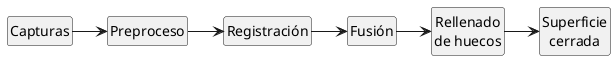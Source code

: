 @startuml
	skinparam monochrome true
	skinparam shadowing false
	skinparam defaultFontName "Latin Modern Roman"
	'skinparam dpi 300
	hide circle
	hide empty members

	class Capturas{}

	Capturas -> Preproceso
	Preproceso -> Registración
	Registración -> Fusión
	Fusión -> "Rellenado\nde huecos"
	"Rellenado\nde huecos" -> "Superficie\ncerrada"
@enduml
